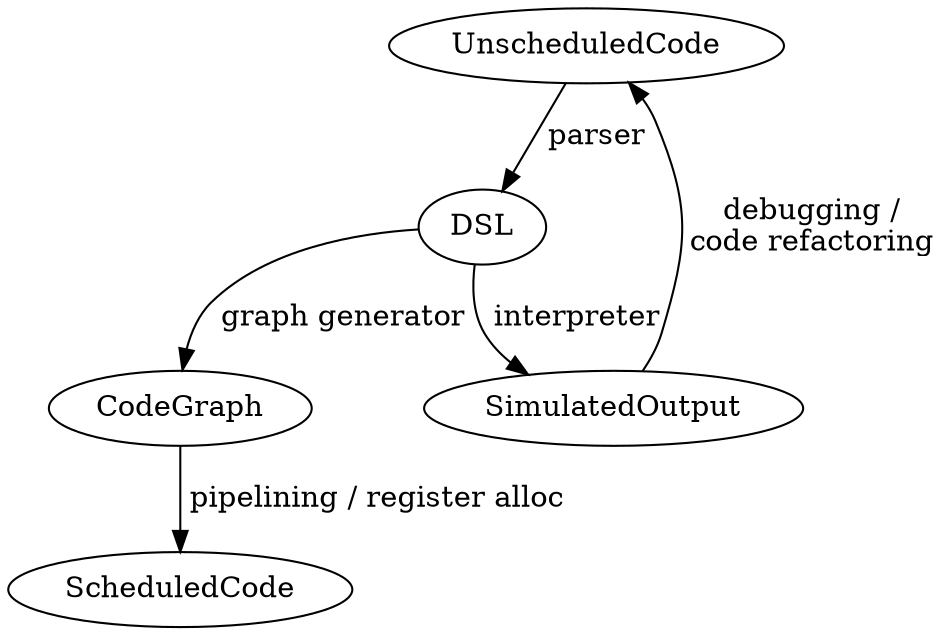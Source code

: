 digraph G {
	UnscheduledCode -> DSL [label=" parser"];
	DSL -> SimulatedOutput [label=" interpreter"];
	SimulatedOutput -> UnscheduledCode [label=" debugging /\n code refactoring"];
	DSL -> CodeGraph [label=" graph generator"];
	CodeGraph -> ScheduledCode [label=" pipelining / register alloc"];
}